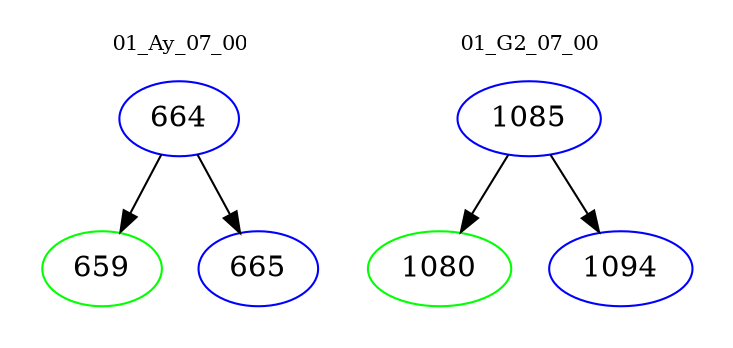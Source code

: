 digraph{
subgraph cluster_0 {
color = white
label = "01_Ay_07_00";
fontsize=10;
T0_664 [label="664", color="blue"]
T0_664 -> T0_659 [color="black"]
T0_659 [label="659", color="green"]
T0_664 -> T0_665 [color="black"]
T0_665 [label="665", color="blue"]
}
subgraph cluster_1 {
color = white
label = "01_G2_07_00";
fontsize=10;
T1_1085 [label="1085", color="blue"]
T1_1085 -> T1_1080 [color="black"]
T1_1080 [label="1080", color="green"]
T1_1085 -> T1_1094 [color="black"]
T1_1094 [label="1094", color="blue"]
}
}
